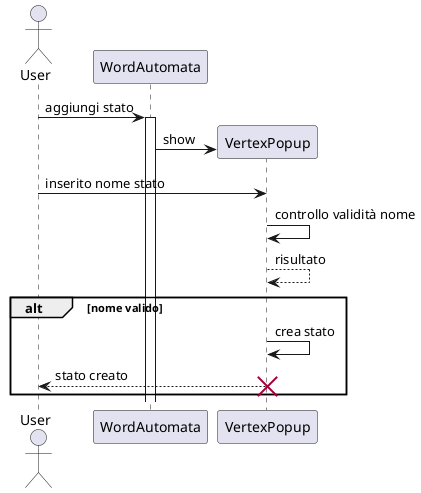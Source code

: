 @startuml
actor User 
participant WordAutomata

User -> WordAutomata : aggiungi stato
activate WordAutomata
WordAutomata -> VertexPopup ** : show

    User -> VertexPopup : inserito nome stato
    VertexPopup -> VertexPopup : controllo validità nome
    VertexPopup --> VertexPopup : risultato

    alt nome valido
        VertexPopup -> VertexPopup : crea stato
        VertexPopup --> User : stato creato
        destroy VertexPopup
    end

' WordAutomata -> User : popup
' alt imposta nome stato
'     alt imposta iniziale
'         User -> WordAutomata : imposta iniziale
'         opt stato iniziale non presente 
'             WordAutomata --> User : impostato iniziale
'         end
'     else imposta finale
'         User -> WordAutomata : imposta finale
'         WordAutomata --> User : impostato finale
'     end
'     User -> WordAutomata : imposta nome
'     WordAutomata -> WordAutomata : controlla nome
'     WordAutomata --> WordAutomata : risultato
'     Al
   
' end
             
@enduml
